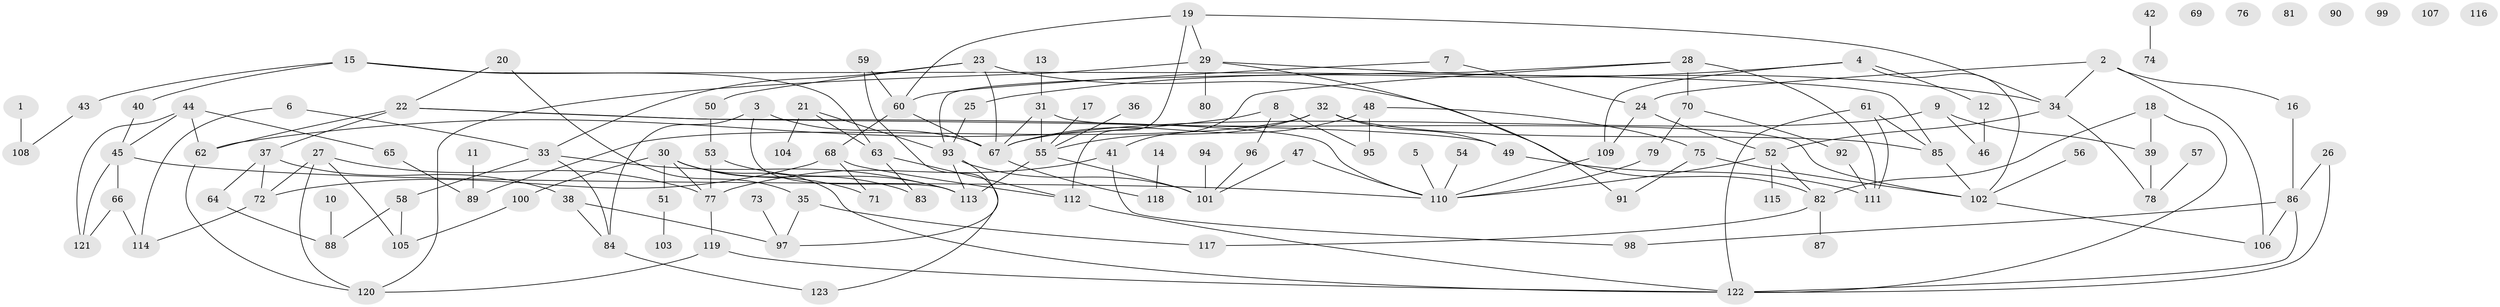 // Generated by graph-tools (version 1.1) at 2025/33/03/09/25 02:33:31]
// undirected, 123 vertices, 175 edges
graph export_dot {
graph [start="1"]
  node [color=gray90,style=filled];
  1;
  2;
  3;
  4;
  5;
  6;
  7;
  8;
  9;
  10;
  11;
  12;
  13;
  14;
  15;
  16;
  17;
  18;
  19;
  20;
  21;
  22;
  23;
  24;
  25;
  26;
  27;
  28;
  29;
  30;
  31;
  32;
  33;
  34;
  35;
  36;
  37;
  38;
  39;
  40;
  41;
  42;
  43;
  44;
  45;
  46;
  47;
  48;
  49;
  50;
  51;
  52;
  53;
  54;
  55;
  56;
  57;
  58;
  59;
  60;
  61;
  62;
  63;
  64;
  65;
  66;
  67;
  68;
  69;
  70;
  71;
  72;
  73;
  74;
  75;
  76;
  77;
  78;
  79;
  80;
  81;
  82;
  83;
  84;
  85;
  86;
  87;
  88;
  89;
  90;
  91;
  92;
  93;
  94;
  95;
  96;
  97;
  98;
  99;
  100;
  101;
  102;
  103;
  104;
  105;
  106;
  107;
  108;
  109;
  110;
  111;
  112;
  113;
  114;
  115;
  116;
  117;
  118;
  119;
  120;
  121;
  122;
  123;
  1 -- 108;
  2 -- 16;
  2 -- 24;
  2 -- 34;
  2 -- 106;
  3 -- 67;
  3 -- 84;
  3 -- 113;
  4 -- 12;
  4 -- 25;
  4 -- 102;
  4 -- 109;
  5 -- 110;
  6 -- 33;
  6 -- 114;
  7 -- 24;
  7 -- 60;
  8 -- 62;
  8 -- 95;
  8 -- 96;
  9 -- 39;
  9 -- 46;
  9 -- 67;
  10 -- 88;
  11 -- 89;
  12 -- 46;
  13 -- 31;
  14 -- 118;
  15 -- 40;
  15 -- 43;
  15 -- 63;
  15 -- 85;
  16 -- 86;
  17 -- 55;
  18 -- 39;
  18 -- 82;
  18 -- 122;
  19 -- 29;
  19 -- 34;
  19 -- 60;
  19 -- 112;
  20 -- 22;
  20 -- 35;
  21 -- 63;
  21 -- 93;
  21 -- 104;
  22 -- 37;
  22 -- 49;
  22 -- 62;
  22 -- 110;
  23 -- 33;
  23 -- 50;
  23 -- 67;
  23 -- 82;
  24 -- 52;
  24 -- 109;
  25 -- 93;
  26 -- 86;
  26 -- 122;
  27 -- 72;
  27 -- 77;
  27 -- 105;
  27 -- 120;
  28 -- 41;
  28 -- 70;
  28 -- 93;
  28 -- 111;
  29 -- 34;
  29 -- 80;
  29 -- 91;
  29 -- 120;
  30 -- 51;
  30 -- 71;
  30 -- 77;
  30 -- 83;
  30 -- 100;
  30 -- 122;
  31 -- 55;
  31 -- 67;
  31 -- 102;
  32 -- 49;
  32 -- 55;
  32 -- 85;
  32 -- 89;
  33 -- 58;
  33 -- 84;
  33 -- 113;
  34 -- 52;
  34 -- 78;
  35 -- 97;
  35 -- 117;
  36 -- 55;
  37 -- 38;
  37 -- 64;
  37 -- 72;
  38 -- 84;
  38 -- 97;
  39 -- 78;
  40 -- 45;
  41 -- 77;
  41 -- 98;
  42 -- 74;
  43 -- 108;
  44 -- 45;
  44 -- 62;
  44 -- 65;
  44 -- 121;
  45 -- 66;
  45 -- 110;
  45 -- 121;
  47 -- 101;
  47 -- 110;
  48 -- 67;
  48 -- 75;
  48 -- 95;
  49 -- 111;
  50 -- 53;
  51 -- 103;
  52 -- 82;
  52 -- 110;
  52 -- 115;
  53 -- 77;
  53 -- 113;
  54 -- 110;
  55 -- 101;
  55 -- 113;
  56 -- 102;
  57 -- 78;
  58 -- 88;
  58 -- 105;
  59 -- 60;
  59 -- 123;
  60 -- 67;
  60 -- 68;
  61 -- 85;
  61 -- 111;
  61 -- 122;
  62 -- 120;
  63 -- 83;
  63 -- 112;
  64 -- 88;
  65 -- 89;
  66 -- 114;
  66 -- 121;
  67 -- 118;
  68 -- 71;
  68 -- 72;
  68 -- 112;
  70 -- 79;
  70 -- 92;
  72 -- 114;
  73 -- 97;
  75 -- 91;
  75 -- 102;
  77 -- 119;
  79 -- 110;
  82 -- 87;
  82 -- 117;
  84 -- 123;
  85 -- 102;
  86 -- 98;
  86 -- 106;
  86 -- 122;
  92 -- 111;
  93 -- 97;
  93 -- 101;
  93 -- 113;
  94 -- 101;
  96 -- 101;
  100 -- 105;
  102 -- 106;
  109 -- 110;
  112 -- 122;
  119 -- 120;
  119 -- 122;
}
